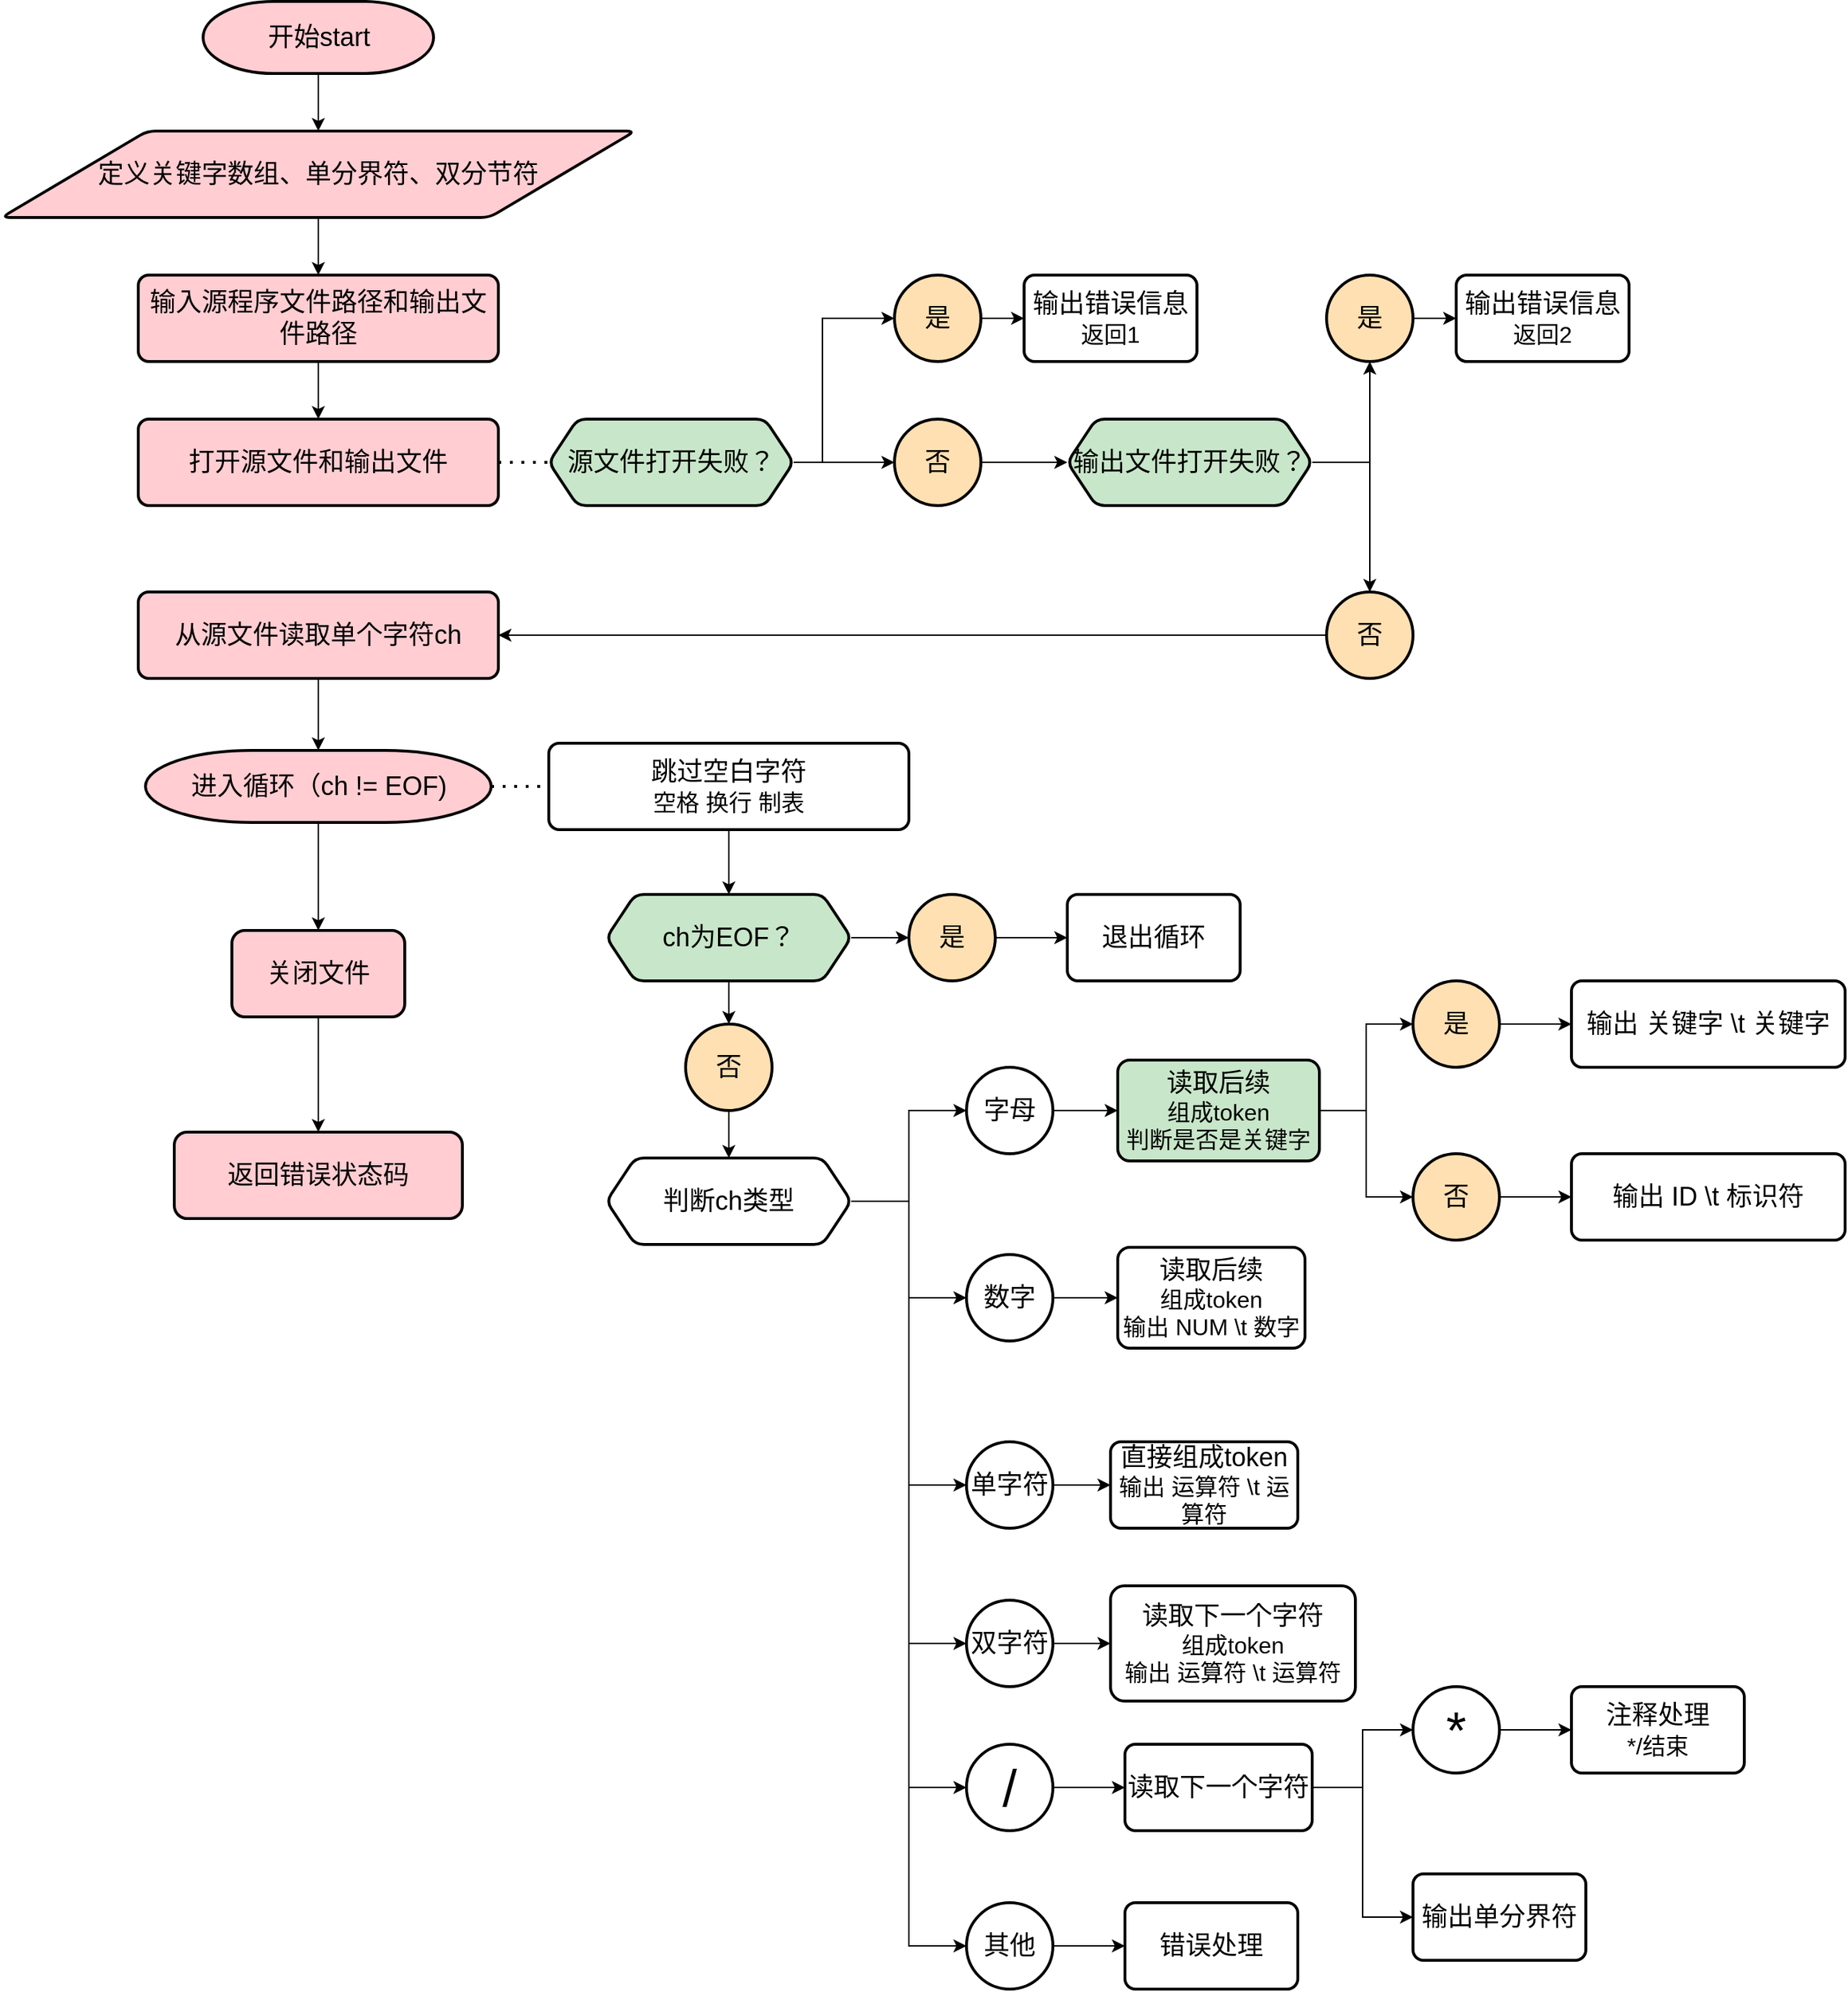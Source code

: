 <mxfile version="28.2.5">
  <diagram id="6a731a19-8d31-9384-78a2-239565b7b9f0" name="Page-1">
    <mxGraphModel dx="2672" dy="1518" grid="1" gridSize="10" guides="1" tooltips="1" connect="1" arrows="1" fold="1" page="1" pageScale="1" pageWidth="1169" pageHeight="827" background="none" math="0" shadow="0">
      <root>
        <mxCell id="0" />
        <mxCell id="1" parent="0" />
        <mxCell id="ECqiEvyCKfUZ2uqSirjC-56" value="" style="edgeStyle=orthogonalEdgeStyle;rounded=0;orthogonalLoop=1;jettySize=auto;html=1;" edge="1" parent="1" source="2" target="ECqiEvyCKfUZ2uqSirjC-55">
          <mxGeometry relative="1" as="geometry" />
        </mxCell>
        <mxCell id="2" value="&lt;font style=&quot;font-size: 18px;&quot;&gt;开始start&lt;/font&gt;" style="shape=mxgraph.flowchart.terminator;strokeWidth=2;gradientColor=none;gradientDirection=north;fontStyle=0;html=1;fillColor=#FFCDD2;" parent="1" vertex="1">
          <mxGeometry x="240" y="40" width="160" height="50" as="geometry" />
        </mxCell>
        <mxCell id="ECqiEvyCKfUZ2uqSirjC-58" value="" style="edgeStyle=orthogonalEdgeStyle;rounded=0;orthogonalLoop=1;jettySize=auto;html=1;" edge="1" parent="1" source="ECqiEvyCKfUZ2uqSirjC-55" target="ECqiEvyCKfUZ2uqSirjC-57">
          <mxGeometry relative="1" as="geometry" />
        </mxCell>
        <mxCell id="ECqiEvyCKfUZ2uqSirjC-55" value="&lt;font style=&quot;font-size: 18px;&quot;&gt;定义关键字数组、单分界符、双分节符&lt;/font&gt;" style="fillColor=#FFCDD2;shape=parallelogram;html=1;strokeWidth=2;perimeter=parallelogramPerimeter;whiteSpace=wrap;rounded=1;arcSize=12;size=0.23;" vertex="1" parent="1">
          <mxGeometry x="100" y="130" width="440" height="60" as="geometry" />
        </mxCell>
        <mxCell id="ECqiEvyCKfUZ2uqSirjC-62" value="" style="edgeStyle=orthogonalEdgeStyle;rounded=0;orthogonalLoop=1;jettySize=auto;html=1;" edge="1" parent="1" source="ECqiEvyCKfUZ2uqSirjC-57" target="ECqiEvyCKfUZ2uqSirjC-61">
          <mxGeometry relative="1" as="geometry" />
        </mxCell>
        <mxCell id="ECqiEvyCKfUZ2uqSirjC-57" value="&lt;font style=&quot;font-size: 18px;&quot;&gt;输入源程序文件路径和输出文件路径&lt;/font&gt;" style="fillColor=#FFCDD2;whiteSpace=wrap;html=1;strokeWidth=2;rounded=1;arcSize=12;" vertex="1" parent="1">
          <mxGeometry x="195" y="230" width="250" height="60" as="geometry" />
        </mxCell>
        <mxCell id="ECqiEvyCKfUZ2uqSirjC-61" value="&lt;font style=&quot;font-size: 18px;&quot;&gt;打开源文件和输出文件&lt;/font&gt;" style="fillColor=#FFCDD2;whiteSpace=wrap;html=1;strokeWidth=2;rounded=1;arcSize=12;" vertex="1" parent="1">
          <mxGeometry x="195" y="330" width="250" height="60" as="geometry" />
        </mxCell>
        <mxCell id="ECqiEvyCKfUZ2uqSirjC-68" value="" style="edgeStyle=orthogonalEdgeStyle;rounded=0;orthogonalLoop=1;jettySize=auto;html=1;" edge="1" parent="1" source="ECqiEvyCKfUZ2uqSirjC-63" target="ECqiEvyCKfUZ2uqSirjC-67">
          <mxGeometry relative="1" as="geometry">
            <Array as="points">
              <mxPoint x="670" y="360" />
              <mxPoint x="670" y="260" />
            </Array>
          </mxGeometry>
        </mxCell>
        <mxCell id="ECqiEvyCKfUZ2uqSirjC-70" value="" style="edgeStyle=orthogonalEdgeStyle;rounded=0;orthogonalLoop=1;jettySize=auto;html=1;" edge="1" parent="1" source="ECqiEvyCKfUZ2uqSirjC-63" target="ECqiEvyCKfUZ2uqSirjC-69">
          <mxGeometry relative="1" as="geometry" />
        </mxCell>
        <mxCell id="ECqiEvyCKfUZ2uqSirjC-63" value="&lt;font style=&quot;font-size: 18px;&quot;&gt;源文件打开失败？&lt;/font&gt;" style="fillColor=#C8E6C9;shape=hexagon;perimeter=hexagonPerimeter2;whiteSpace=wrap;html=1;fixedSize=1;strokeWidth=2;rounded=1;arcSize=12;" vertex="1" parent="1">
          <mxGeometry x="480" y="330" width="170" height="60" as="geometry" />
        </mxCell>
        <mxCell id="ECqiEvyCKfUZ2uqSirjC-76" value="" style="edgeStyle=orthogonalEdgeStyle;rounded=0;orthogonalLoop=1;jettySize=auto;html=1;" edge="1" parent="1" source="ECqiEvyCKfUZ2uqSirjC-65" target="ECqiEvyCKfUZ2uqSirjC-75">
          <mxGeometry relative="1" as="geometry" />
        </mxCell>
        <mxCell id="ECqiEvyCKfUZ2uqSirjC-81" value="" style="edgeStyle=orthogonalEdgeStyle;rounded=0;orthogonalLoop=1;jettySize=auto;html=1;" edge="1" parent="1" source="ECqiEvyCKfUZ2uqSirjC-65" target="ECqiEvyCKfUZ2uqSirjC-77">
          <mxGeometry relative="1" as="geometry" />
        </mxCell>
        <mxCell id="ECqiEvyCKfUZ2uqSirjC-65" value="&lt;font style=&quot;font-size: 18px;&quot;&gt;输出文件打开失败？&lt;/font&gt;" style="fillColor=#C8E6C9;shape=hexagon;perimeter=hexagonPerimeter2;whiteSpace=wrap;html=1;fixedSize=1;strokeWidth=2;rounded=1;arcSize=12;" vertex="1" parent="1">
          <mxGeometry x="840" y="330" width="170" height="60" as="geometry" />
        </mxCell>
        <mxCell id="ECqiEvyCKfUZ2uqSirjC-74" value="" style="edgeStyle=orthogonalEdgeStyle;rounded=0;orthogonalLoop=1;jettySize=auto;html=1;" edge="1" parent="1" source="ECqiEvyCKfUZ2uqSirjC-67" target="ECqiEvyCKfUZ2uqSirjC-73">
          <mxGeometry relative="1" as="geometry" />
        </mxCell>
        <mxCell id="ECqiEvyCKfUZ2uqSirjC-67" value="&lt;font style=&quot;font-size: 18px;&quot;&gt;是&lt;/font&gt;" style="ellipse;whiteSpace=wrap;html=1;strokeWidth=2;rounded=1;arcSize=12;fillColor=#FFE0B2;" vertex="1" parent="1">
          <mxGeometry x="720" y="230" width="60" height="60" as="geometry" />
        </mxCell>
        <mxCell id="ECqiEvyCKfUZ2uqSirjC-72" value="" style="edgeStyle=orthogonalEdgeStyle;rounded=0;orthogonalLoop=1;jettySize=auto;html=1;" edge="1" parent="1" source="ECqiEvyCKfUZ2uqSirjC-69" target="ECqiEvyCKfUZ2uqSirjC-65">
          <mxGeometry relative="1" as="geometry">
            <Array as="points">
              <mxPoint x="860" y="360" />
              <mxPoint x="860" y="360" />
            </Array>
          </mxGeometry>
        </mxCell>
        <mxCell id="ECqiEvyCKfUZ2uqSirjC-69" value="&lt;font style=&quot;font-size: 18px;&quot;&gt;否&lt;/font&gt;" style="ellipse;whiteSpace=wrap;html=1;strokeWidth=2;rounded=1;arcSize=12;fillColor=#FFE0B2;" vertex="1" parent="1">
          <mxGeometry x="720" y="330" width="60" height="60" as="geometry" />
        </mxCell>
        <mxCell id="ECqiEvyCKfUZ2uqSirjC-73" value="&lt;font style=&quot;font-size: 18px;&quot;&gt;输出错误信息&lt;/font&gt;&lt;div&gt;&lt;font size=&quot;3&quot;&gt;返回1&lt;/font&gt;&lt;/div&gt;" style="whiteSpace=wrap;html=1;strokeWidth=2;rounded=1;arcSize=12;" vertex="1" parent="1">
          <mxGeometry x="810" y="230" width="120" height="60" as="geometry" />
        </mxCell>
        <mxCell id="ECqiEvyCKfUZ2uqSirjC-80" value="" style="edgeStyle=orthogonalEdgeStyle;rounded=0;orthogonalLoop=1;jettySize=auto;html=1;" edge="1" parent="1" source="ECqiEvyCKfUZ2uqSirjC-75" target="ECqiEvyCKfUZ2uqSirjC-79">
          <mxGeometry relative="1" as="geometry" />
        </mxCell>
        <mxCell id="ECqiEvyCKfUZ2uqSirjC-75" value="&lt;font style=&quot;font-size: 18px;&quot;&gt;是&lt;/font&gt;" style="fillColor=#FFE0B2;ellipse;whiteSpace=wrap;html=1;strokeWidth=2;rounded=1;arcSize=12;" vertex="1" parent="1">
          <mxGeometry x="1020" y="230" width="60" height="60" as="geometry" />
        </mxCell>
        <mxCell id="ECqiEvyCKfUZ2uqSirjC-85" value="" style="edgeStyle=orthogonalEdgeStyle;rounded=0;orthogonalLoop=1;jettySize=auto;html=1;" edge="1" parent="1" source="ECqiEvyCKfUZ2uqSirjC-77" target="ECqiEvyCKfUZ2uqSirjC-84">
          <mxGeometry relative="1" as="geometry" />
        </mxCell>
        <mxCell id="ECqiEvyCKfUZ2uqSirjC-77" value="&lt;font style=&quot;font-size: 18px;&quot;&gt;否&lt;/font&gt;" style="fillColor=#FFE0B2;ellipse;whiteSpace=wrap;html=1;strokeWidth=2;rounded=1;arcSize=12;" vertex="1" parent="1">
          <mxGeometry x="1020" y="450" width="60" height="60" as="geometry" />
        </mxCell>
        <mxCell id="ECqiEvyCKfUZ2uqSirjC-79" value="&lt;font style=&quot;font-size: 18px;&quot;&gt;输出错误信息&lt;/font&gt;&lt;div&gt;&lt;font size=&quot;3&quot;&gt;返回2&lt;/font&gt;&lt;/div&gt;" style="whiteSpace=wrap;html=1;strokeWidth=2;rounded=1;arcSize=12;" vertex="1" parent="1">
          <mxGeometry x="1110" y="230" width="120" height="60" as="geometry" />
        </mxCell>
        <mxCell id="ECqiEvyCKfUZ2uqSirjC-89" value="" style="edgeStyle=orthogonalEdgeStyle;rounded=0;orthogonalLoop=1;jettySize=auto;html=1;" edge="1" parent="1" source="ECqiEvyCKfUZ2uqSirjC-84" target="ECqiEvyCKfUZ2uqSirjC-88">
          <mxGeometry relative="1" as="geometry" />
        </mxCell>
        <mxCell id="ECqiEvyCKfUZ2uqSirjC-84" value="&lt;font style=&quot;font-size: 18px;&quot;&gt;从源文件读取单个字符ch&lt;/font&gt;" style="fillColor=#FFCDD2;whiteSpace=wrap;html=1;strokeWidth=2;rounded=1;arcSize=12;" vertex="1" parent="1">
          <mxGeometry x="195" y="450" width="250" height="60" as="geometry" />
        </mxCell>
        <mxCell id="ECqiEvyCKfUZ2uqSirjC-157" value="" style="edgeStyle=orthogonalEdgeStyle;rounded=0;orthogonalLoop=1;jettySize=auto;html=1;" edge="1" parent="1" source="ECqiEvyCKfUZ2uqSirjC-88" target="ECqiEvyCKfUZ2uqSirjC-156">
          <mxGeometry relative="1" as="geometry" />
        </mxCell>
        <mxCell id="ECqiEvyCKfUZ2uqSirjC-88" value="&lt;font style=&quot;font-size: 18px;&quot;&gt;进入循环（ch != EOF)&lt;/font&gt;" style="fillColor=#FFCDD2;shape=mxgraph.flowchart.terminator;strokeWidth=2;gradientColor=none;gradientDirection=north;fontStyle=0;html=1;" vertex="1" parent="1">
          <mxGeometry x="200" y="560" width="240" height="50" as="geometry" />
        </mxCell>
        <mxCell id="ECqiEvyCKfUZ2uqSirjC-98" value="" style="edgeStyle=orthogonalEdgeStyle;rounded=0;orthogonalLoop=1;jettySize=auto;html=1;" edge="1" parent="1" source="ECqiEvyCKfUZ2uqSirjC-92" target="ECqiEvyCKfUZ2uqSirjC-97">
          <mxGeometry relative="1" as="geometry" />
        </mxCell>
        <mxCell id="ECqiEvyCKfUZ2uqSirjC-103" value="" style="edgeStyle=orthogonalEdgeStyle;rounded=0;orthogonalLoop=1;jettySize=auto;html=1;" edge="1" parent="1" source="ECqiEvyCKfUZ2uqSirjC-92" target="ECqiEvyCKfUZ2uqSirjC-102">
          <mxGeometry relative="1" as="geometry" />
        </mxCell>
        <mxCell id="ECqiEvyCKfUZ2uqSirjC-92" value="&lt;font style=&quot;font-size: 18px;&quot;&gt;ch为EOF？&lt;/font&gt;" style="fillColor=#C8E6C9;shape=hexagon;perimeter=hexagonPerimeter2;whiteSpace=wrap;html=1;fixedSize=1;strokeWidth=2;rounded=1;arcSize=12;" vertex="1" parent="1">
          <mxGeometry x="520" y="660" width="170" height="60" as="geometry" />
        </mxCell>
        <mxCell id="ECqiEvyCKfUZ2uqSirjC-96" value="" style="edgeStyle=orthogonalEdgeStyle;rounded=0;orthogonalLoop=1;jettySize=auto;html=1;" edge="1" parent="1" source="ECqiEvyCKfUZ2uqSirjC-94" target="ECqiEvyCKfUZ2uqSirjC-92">
          <mxGeometry relative="1" as="geometry" />
        </mxCell>
        <mxCell id="ECqiEvyCKfUZ2uqSirjC-94" value="&lt;font style=&quot;font-size: 18px;&quot;&gt;跳过空白字符&lt;/font&gt;&lt;div&gt;&lt;font size=&quot;3&quot;&gt;空格 换行 制表&lt;/font&gt;&lt;/div&gt;" style="whiteSpace=wrap;html=1;strokeWidth=2;rounded=1;arcSize=12;" vertex="1" parent="1">
          <mxGeometry x="480" y="555" width="250" height="60" as="geometry" />
        </mxCell>
        <mxCell id="ECqiEvyCKfUZ2uqSirjC-101" value="" style="edgeStyle=orthogonalEdgeStyle;rounded=0;orthogonalLoop=1;jettySize=auto;html=1;" edge="1" parent="1" source="ECqiEvyCKfUZ2uqSirjC-97" target="ECqiEvyCKfUZ2uqSirjC-99">
          <mxGeometry relative="1" as="geometry" />
        </mxCell>
        <mxCell id="ECqiEvyCKfUZ2uqSirjC-97" value="&lt;font style=&quot;font-size: 18px;&quot;&gt;是&lt;/font&gt;" style="fillColor=#FFE0B2;ellipse;whiteSpace=wrap;html=1;strokeWidth=2;rounded=1;arcSize=12;" vertex="1" parent="1">
          <mxGeometry x="730" y="660" width="60" height="60" as="geometry" />
        </mxCell>
        <mxCell id="ECqiEvyCKfUZ2uqSirjC-99" value="&lt;font style=&quot;font-size: 18px;&quot;&gt;退出循环&lt;/font&gt;" style="whiteSpace=wrap;html=1;strokeWidth=2;rounded=1;arcSize=12;" vertex="1" parent="1">
          <mxGeometry x="840" y="660" width="120" height="60" as="geometry" />
        </mxCell>
        <mxCell id="ECqiEvyCKfUZ2uqSirjC-105" value="" style="edgeStyle=orthogonalEdgeStyle;rounded=0;orthogonalLoop=1;jettySize=auto;html=1;" edge="1" parent="1" source="ECqiEvyCKfUZ2uqSirjC-102" target="ECqiEvyCKfUZ2uqSirjC-104">
          <mxGeometry relative="1" as="geometry" />
        </mxCell>
        <mxCell id="ECqiEvyCKfUZ2uqSirjC-102" value="&lt;font style=&quot;font-size: 18px;&quot;&gt;否&lt;/font&gt;" style="fillColor=#FFE0B2;ellipse;whiteSpace=wrap;html=1;strokeWidth=2;rounded=1;arcSize=12;" vertex="1" parent="1">
          <mxGeometry x="575" y="750" width="60" height="60" as="geometry" />
        </mxCell>
        <mxCell id="ECqiEvyCKfUZ2uqSirjC-111" value="" style="edgeStyle=orthogonalEdgeStyle;rounded=0;orthogonalLoop=1;jettySize=auto;html=1;" edge="1" parent="1" source="ECqiEvyCKfUZ2uqSirjC-104" target="ECqiEvyCKfUZ2uqSirjC-108">
          <mxGeometry relative="1" as="geometry">
            <Array as="points">
              <mxPoint x="730" y="873" />
              <mxPoint x="730" y="810" />
            </Array>
          </mxGeometry>
        </mxCell>
        <mxCell id="ECqiEvyCKfUZ2uqSirjC-123" style="edgeStyle=orthogonalEdgeStyle;rounded=0;orthogonalLoop=1;jettySize=auto;html=1;exitX=1;exitY=0.5;exitDx=0;exitDy=0;entryX=0;entryY=0.5;entryDx=0;entryDy=0;" edge="1" parent="1" source="ECqiEvyCKfUZ2uqSirjC-104" target="ECqiEvyCKfUZ2uqSirjC-121">
          <mxGeometry relative="1" as="geometry" />
        </mxCell>
        <mxCell id="ECqiEvyCKfUZ2uqSirjC-127" style="edgeStyle=orthogonalEdgeStyle;rounded=0;orthogonalLoop=1;jettySize=auto;html=1;exitX=1;exitY=0.5;exitDx=0;exitDy=0;entryX=0;entryY=0.5;entryDx=0;entryDy=0;" edge="1" parent="1" source="ECqiEvyCKfUZ2uqSirjC-104" target="ECqiEvyCKfUZ2uqSirjC-126">
          <mxGeometry relative="1" as="geometry" />
        </mxCell>
        <mxCell id="ECqiEvyCKfUZ2uqSirjC-133" style="edgeStyle=orthogonalEdgeStyle;rounded=0;orthogonalLoop=1;jettySize=auto;html=1;exitX=1;exitY=0.5;exitDx=0;exitDy=0;entryX=0;entryY=0.5;entryDx=0;entryDy=0;" edge="1" parent="1" source="ECqiEvyCKfUZ2uqSirjC-104" target="ECqiEvyCKfUZ2uqSirjC-131">
          <mxGeometry relative="1" as="geometry" />
        </mxCell>
        <mxCell id="ECqiEvyCKfUZ2uqSirjC-137" style="edgeStyle=orthogonalEdgeStyle;rounded=0;orthogonalLoop=1;jettySize=auto;html=1;exitX=1;exitY=0.5;exitDx=0;exitDy=0;entryX=0;entryY=0.5;entryDx=0;entryDy=0;" edge="1" parent="1" source="ECqiEvyCKfUZ2uqSirjC-104" target="ECqiEvyCKfUZ2uqSirjC-135">
          <mxGeometry relative="1" as="geometry" />
        </mxCell>
        <mxCell id="ECqiEvyCKfUZ2uqSirjC-150" style="edgeStyle=orthogonalEdgeStyle;rounded=0;orthogonalLoop=1;jettySize=auto;html=1;exitX=1;exitY=0.5;exitDx=0;exitDy=0;entryX=0;entryY=0.5;entryDx=0;entryDy=0;" edge="1" parent="1" source="ECqiEvyCKfUZ2uqSirjC-104" target="ECqiEvyCKfUZ2uqSirjC-149">
          <mxGeometry relative="1" as="geometry" />
        </mxCell>
        <mxCell id="ECqiEvyCKfUZ2uqSirjC-104" value="&lt;font style=&quot;font-size: 18px;&quot;&gt;判断ch类型&lt;/font&gt;" style="shape=hexagon;perimeter=hexagonPerimeter2;whiteSpace=wrap;html=1;fixedSize=1;strokeWidth=2;rounded=1;arcSize=12;" vertex="1" parent="1">
          <mxGeometry x="520" y="843" width="170" height="60" as="geometry" />
        </mxCell>
        <mxCell id="ECqiEvyCKfUZ2uqSirjC-113" value="" style="edgeStyle=orthogonalEdgeStyle;rounded=0;orthogonalLoop=1;jettySize=auto;html=1;" edge="1" parent="1" source="ECqiEvyCKfUZ2uqSirjC-108" target="ECqiEvyCKfUZ2uqSirjC-112">
          <mxGeometry relative="1" as="geometry" />
        </mxCell>
        <mxCell id="ECqiEvyCKfUZ2uqSirjC-108" value="&lt;font style=&quot;font-size: 18px;&quot;&gt;字母&lt;/font&gt;" style="ellipse;whiteSpace=wrap;html=1;strokeWidth=2;rounded=1;arcSize=12;" vertex="1" parent="1">
          <mxGeometry x="770" y="780" width="60" height="60" as="geometry" />
        </mxCell>
        <mxCell id="ECqiEvyCKfUZ2uqSirjC-120" value="" style="edgeStyle=orthogonalEdgeStyle;rounded=0;orthogonalLoop=1;jettySize=auto;html=1;" edge="1" parent="1" source="ECqiEvyCKfUZ2uqSirjC-109" target="ECqiEvyCKfUZ2uqSirjC-119">
          <mxGeometry relative="1" as="geometry" />
        </mxCell>
        <mxCell id="ECqiEvyCKfUZ2uqSirjC-109" value="&lt;font style=&quot;font-size: 18px;&quot;&gt;是&lt;/font&gt;" style="fillColor=#FFE0B2;ellipse;whiteSpace=wrap;html=1;strokeWidth=2;rounded=1;arcSize=12;" vertex="1" parent="1">
          <mxGeometry x="1080" y="720" width="60" height="60" as="geometry" />
        </mxCell>
        <mxCell id="ECqiEvyCKfUZ2uqSirjC-118" value="" style="edgeStyle=orthogonalEdgeStyle;rounded=0;orthogonalLoop=1;jettySize=auto;html=1;" edge="1" parent="1" source="ECqiEvyCKfUZ2uqSirjC-110" target="ECqiEvyCKfUZ2uqSirjC-117">
          <mxGeometry relative="1" as="geometry" />
        </mxCell>
        <mxCell id="ECqiEvyCKfUZ2uqSirjC-110" value="&lt;font style=&quot;font-size: 18px;&quot;&gt;否&lt;/font&gt;" style="fillColor=#FFE0B2;ellipse;whiteSpace=wrap;html=1;strokeWidth=2;rounded=1;arcSize=12;" vertex="1" parent="1">
          <mxGeometry x="1080" y="840" width="60" height="60" as="geometry" />
        </mxCell>
        <mxCell id="ECqiEvyCKfUZ2uqSirjC-115" style="edgeStyle=orthogonalEdgeStyle;rounded=0;orthogonalLoop=1;jettySize=auto;html=1;" edge="1" parent="1" source="ECqiEvyCKfUZ2uqSirjC-112" target="ECqiEvyCKfUZ2uqSirjC-109">
          <mxGeometry relative="1" as="geometry" />
        </mxCell>
        <mxCell id="ECqiEvyCKfUZ2uqSirjC-116" style="edgeStyle=orthogonalEdgeStyle;rounded=0;orthogonalLoop=1;jettySize=auto;html=1;" edge="1" parent="1" source="ECqiEvyCKfUZ2uqSirjC-112" target="ECqiEvyCKfUZ2uqSirjC-110">
          <mxGeometry relative="1" as="geometry" />
        </mxCell>
        <mxCell id="ECqiEvyCKfUZ2uqSirjC-112" value="&lt;font style=&quot;font-size: 18px;&quot;&gt;读取后续&lt;/font&gt;&lt;div&gt;&lt;font size=&quot;3&quot;&gt;组成token&lt;/font&gt;&lt;/div&gt;&lt;div&gt;&lt;font size=&quot;3&quot;&gt;判断是否是关键字&lt;/font&gt;&lt;/div&gt;" style="fillColor=#C8E6C9;whiteSpace=wrap;html=1;strokeWidth=2;rounded=1;arcSize=12;" vertex="1" parent="1">
          <mxGeometry x="875" y="775" width="140" height="70" as="geometry" />
        </mxCell>
        <mxCell id="ECqiEvyCKfUZ2uqSirjC-117" value="&lt;font style=&quot;font-size: 18px;&quot;&gt;输出 ID \t 标识符&lt;/font&gt;" style="whiteSpace=wrap;html=1;strokeWidth=2;rounded=1;arcSize=12;" vertex="1" parent="1">
          <mxGeometry x="1190" y="840" width="190" height="60" as="geometry" />
        </mxCell>
        <mxCell id="ECqiEvyCKfUZ2uqSirjC-119" value="&lt;font style=&quot;font-size: 18px;&quot;&gt;输出 关键字 \t 关键字&lt;/font&gt;" style="whiteSpace=wrap;html=1;strokeWidth=2;rounded=1;arcSize=12;" vertex="1" parent="1">
          <mxGeometry x="1190" y="720" width="190" height="60" as="geometry" />
        </mxCell>
        <mxCell id="ECqiEvyCKfUZ2uqSirjC-125" value="" style="edgeStyle=orthogonalEdgeStyle;rounded=0;orthogonalLoop=1;jettySize=auto;html=1;" edge="1" parent="1" source="ECqiEvyCKfUZ2uqSirjC-121" target="ECqiEvyCKfUZ2uqSirjC-124">
          <mxGeometry relative="1" as="geometry" />
        </mxCell>
        <mxCell id="ECqiEvyCKfUZ2uqSirjC-121" value="&lt;font style=&quot;font-size: 18px;&quot;&gt;数字&lt;/font&gt;" style="ellipse;whiteSpace=wrap;html=1;strokeWidth=2;rounded=1;arcSize=12;" vertex="1" parent="1">
          <mxGeometry x="770" y="910" width="60" height="60" as="geometry" />
        </mxCell>
        <mxCell id="ECqiEvyCKfUZ2uqSirjC-124" value="&lt;font style=&quot;font-size: 18px;&quot;&gt;读取后续&lt;/font&gt;&lt;div&gt;&lt;font size=&quot;3&quot;&gt;组成token&lt;br&gt;&lt;/font&gt;&lt;div&gt;&lt;font size=&quot;3&quot;&gt;输出 NUM \t 数字&lt;/font&gt;&lt;/div&gt;&lt;/div&gt;" style="whiteSpace=wrap;html=1;strokeWidth=2;rounded=1;arcSize=12;" vertex="1" parent="1">
          <mxGeometry x="875" y="905" width="130" height="70" as="geometry" />
        </mxCell>
        <mxCell id="ECqiEvyCKfUZ2uqSirjC-129" value="" style="edgeStyle=orthogonalEdgeStyle;rounded=0;orthogonalLoop=1;jettySize=auto;html=1;" edge="1" parent="1" source="ECqiEvyCKfUZ2uqSirjC-126" target="ECqiEvyCKfUZ2uqSirjC-128">
          <mxGeometry relative="1" as="geometry" />
        </mxCell>
        <mxCell id="ECqiEvyCKfUZ2uqSirjC-126" value="&lt;font style=&quot;font-size: 18px;&quot;&gt;单字符&lt;/font&gt;" style="ellipse;whiteSpace=wrap;html=1;strokeWidth=2;rounded=1;arcSize=12;" vertex="1" parent="1">
          <mxGeometry x="770" y="1040" width="60" height="60" as="geometry" />
        </mxCell>
        <mxCell id="ECqiEvyCKfUZ2uqSirjC-128" value="&lt;font style=&quot;font-size: 18px;&quot;&gt;直接组成token&lt;/font&gt;&lt;div&gt;&lt;font size=&quot;3&quot;&gt;输出 运算符 \t 运算符&lt;/font&gt;&lt;/div&gt;" style="whiteSpace=wrap;html=1;strokeWidth=2;rounded=1;arcSize=12;" vertex="1" parent="1">
          <mxGeometry x="870" y="1040" width="130" height="60" as="geometry" />
        </mxCell>
        <mxCell id="ECqiEvyCKfUZ2uqSirjC-130" value="" style="edgeStyle=orthogonalEdgeStyle;rounded=0;orthogonalLoop=1;jettySize=auto;html=1;" edge="1" parent="1" source="ECqiEvyCKfUZ2uqSirjC-131" target="ECqiEvyCKfUZ2uqSirjC-132">
          <mxGeometry relative="1" as="geometry" />
        </mxCell>
        <mxCell id="ECqiEvyCKfUZ2uqSirjC-131" value="&lt;font style=&quot;font-size: 18px;&quot;&gt;双字符&lt;/font&gt;" style="ellipse;whiteSpace=wrap;html=1;strokeWidth=2;rounded=1;arcSize=12;" vertex="1" parent="1">
          <mxGeometry x="770" y="1150" width="60" height="60" as="geometry" />
        </mxCell>
        <mxCell id="ECqiEvyCKfUZ2uqSirjC-132" value="&lt;font style=&quot;font-size: 18px;&quot;&gt;读取下一个字符&lt;/font&gt;&lt;div&gt;&lt;font size=&quot;3&quot;&gt;组成token&lt;/font&gt;&lt;div&gt;&lt;font size=&quot;3&quot;&gt;输出 运算符 \t 运算符&lt;/font&gt;&lt;/div&gt;&lt;/div&gt;" style="whiteSpace=wrap;html=1;strokeWidth=2;rounded=1;arcSize=12;" vertex="1" parent="1">
          <mxGeometry x="870" y="1140" width="170" height="80" as="geometry" />
        </mxCell>
        <mxCell id="ECqiEvyCKfUZ2uqSirjC-134" value="" style="edgeStyle=orthogonalEdgeStyle;rounded=0;orthogonalLoop=1;jettySize=auto;html=1;" edge="1" parent="1" source="ECqiEvyCKfUZ2uqSirjC-135" target="ECqiEvyCKfUZ2uqSirjC-136">
          <mxGeometry relative="1" as="geometry" />
        </mxCell>
        <mxCell id="ECqiEvyCKfUZ2uqSirjC-135" value="&lt;font style=&quot;font-size: 36px;&quot;&gt;/&lt;/font&gt;" style="ellipse;whiteSpace=wrap;html=1;strokeWidth=2;rounded=1;arcSize=12;" vertex="1" parent="1">
          <mxGeometry x="770" y="1250" width="60" height="60" as="geometry" />
        </mxCell>
        <mxCell id="ECqiEvyCKfUZ2uqSirjC-141" style="edgeStyle=orthogonalEdgeStyle;rounded=0;orthogonalLoop=1;jettySize=auto;html=1;exitX=1;exitY=0.5;exitDx=0;exitDy=0;entryX=0;entryY=0.5;entryDx=0;entryDy=0;" edge="1" parent="1" source="ECqiEvyCKfUZ2uqSirjC-136" target="ECqiEvyCKfUZ2uqSirjC-140">
          <mxGeometry relative="1" as="geometry" />
        </mxCell>
        <mxCell id="ECqiEvyCKfUZ2uqSirjC-148" style="edgeStyle=orthogonalEdgeStyle;rounded=0;orthogonalLoop=1;jettySize=auto;html=1;exitX=1;exitY=0.5;exitDx=0;exitDy=0;entryX=0;entryY=0.5;entryDx=0;entryDy=0;" edge="1" parent="1" source="ECqiEvyCKfUZ2uqSirjC-136" target="ECqiEvyCKfUZ2uqSirjC-146">
          <mxGeometry relative="1" as="geometry" />
        </mxCell>
        <mxCell id="ECqiEvyCKfUZ2uqSirjC-136" value="&lt;font style=&quot;font-size: 18px;&quot;&gt;读取下一个字符&lt;/font&gt;" style="whiteSpace=wrap;html=1;strokeWidth=2;rounded=1;arcSize=12;" vertex="1" parent="1">
          <mxGeometry x="880" y="1250" width="130" height="60" as="geometry" />
        </mxCell>
        <mxCell id="ECqiEvyCKfUZ2uqSirjC-143" value="" style="edgeStyle=orthogonalEdgeStyle;rounded=0;orthogonalLoop=1;jettySize=auto;html=1;" edge="1" parent="1" source="ECqiEvyCKfUZ2uqSirjC-140" target="ECqiEvyCKfUZ2uqSirjC-142">
          <mxGeometry relative="1" as="geometry" />
        </mxCell>
        <mxCell id="ECqiEvyCKfUZ2uqSirjC-140" value="&lt;font style=&quot;font-size: 36px;&quot;&gt;*&lt;/font&gt;" style="ellipse;whiteSpace=wrap;html=1;strokeWidth=2;rounded=1;arcSize=12;align=center;" vertex="1" parent="1">
          <mxGeometry x="1080" y="1210" width="60" height="60" as="geometry" />
        </mxCell>
        <mxCell id="ECqiEvyCKfUZ2uqSirjC-142" value="&lt;font style=&quot;font-size: 18px;&quot;&gt;注释处理&lt;/font&gt;&lt;div&gt;&lt;font size=&quot;3&quot;&gt;&lt;font style=&quot;&quot;&gt;*/&lt;/font&gt;结束&lt;/font&gt;&lt;/div&gt;" style="whiteSpace=wrap;html=1;strokeWidth=2;rounded=1;arcSize=12;" vertex="1" parent="1">
          <mxGeometry x="1190" y="1210" width="120" height="60" as="geometry" />
        </mxCell>
        <mxCell id="ECqiEvyCKfUZ2uqSirjC-146" value="&lt;font style=&quot;font-size: 18px;&quot;&gt;输出单分界符&lt;/font&gt;" style="whiteSpace=wrap;html=1;strokeWidth=2;rounded=1;arcSize=12;" vertex="1" parent="1">
          <mxGeometry x="1080" y="1340" width="120" height="60" as="geometry" />
        </mxCell>
        <mxCell id="ECqiEvyCKfUZ2uqSirjC-152" value="" style="edgeStyle=orthogonalEdgeStyle;rounded=0;orthogonalLoop=1;jettySize=auto;html=1;" edge="1" parent="1" source="ECqiEvyCKfUZ2uqSirjC-149" target="ECqiEvyCKfUZ2uqSirjC-151">
          <mxGeometry relative="1" as="geometry" />
        </mxCell>
        <mxCell id="ECqiEvyCKfUZ2uqSirjC-149" value="&lt;font style=&quot;font-size: 18px;&quot;&gt;其他&lt;/font&gt;" style="ellipse;whiteSpace=wrap;html=1;strokeWidth=2;rounded=1;arcSize=12;" vertex="1" parent="1">
          <mxGeometry x="770" y="1360" width="60" height="60" as="geometry" />
        </mxCell>
        <mxCell id="ECqiEvyCKfUZ2uqSirjC-151" value="&lt;font style=&quot;font-size: 18px;&quot;&gt;错误处理&lt;/font&gt;" style="whiteSpace=wrap;html=1;strokeWidth=2;rounded=1;arcSize=12;" vertex="1" parent="1">
          <mxGeometry x="880" y="1360" width="120" height="60" as="geometry" />
        </mxCell>
        <mxCell id="ECqiEvyCKfUZ2uqSirjC-154" value="" style="endArrow=none;dashed=1;html=1;dashPattern=1 3;strokeWidth=2;rounded=0;exitX=1;exitY=0.5;exitDx=0;exitDy=0;exitPerimeter=0;entryX=0;entryY=0.5;entryDx=0;entryDy=0;" edge="1" parent="1" source="ECqiEvyCKfUZ2uqSirjC-88" target="ECqiEvyCKfUZ2uqSirjC-94">
          <mxGeometry width="50" height="50" relative="1" as="geometry">
            <mxPoint x="400" y="720" as="sourcePoint" />
            <mxPoint x="450" y="670" as="targetPoint" />
          </mxGeometry>
        </mxCell>
        <mxCell id="ECqiEvyCKfUZ2uqSirjC-155" value="" style="endArrow=none;dashed=1;html=1;dashPattern=1 3;strokeWidth=2;rounded=0;entryX=0;entryY=0.5;entryDx=0;entryDy=0;exitX=1;exitY=0.5;exitDx=0;exitDy=0;" edge="1" parent="1" source="ECqiEvyCKfUZ2uqSirjC-61" target="ECqiEvyCKfUZ2uqSirjC-63">
          <mxGeometry width="50" height="50" relative="1" as="geometry">
            <mxPoint x="370" y="680" as="sourcePoint" />
            <mxPoint x="420" y="630" as="targetPoint" />
          </mxGeometry>
        </mxCell>
        <mxCell id="ECqiEvyCKfUZ2uqSirjC-159" value="" style="edgeStyle=orthogonalEdgeStyle;rounded=0;orthogonalLoop=1;jettySize=auto;html=1;" edge="1" parent="1" source="ECqiEvyCKfUZ2uqSirjC-156" target="ECqiEvyCKfUZ2uqSirjC-158">
          <mxGeometry relative="1" as="geometry" />
        </mxCell>
        <mxCell id="ECqiEvyCKfUZ2uqSirjC-156" value="&lt;font style=&quot;font-size: 18px;&quot;&gt;关闭文件&lt;/font&gt;" style="fillColor=#FFCDD2;rounded=1;whiteSpace=wrap;html=1;strokeWidth=2;gradientColor=none;gradientDirection=north;fontStyle=0;" vertex="1" parent="1">
          <mxGeometry x="260" y="685" width="120" height="60" as="geometry" />
        </mxCell>
        <mxCell id="ECqiEvyCKfUZ2uqSirjC-158" value="&lt;font style=&quot;font-size: 18px;&quot;&gt;返回错误状态码&lt;/font&gt;" style="fillColor=#FFCDD2;whiteSpace=wrap;html=1;rounded=1;strokeWidth=2;gradientColor=none;gradientDirection=north;fontStyle=0;" vertex="1" parent="1">
          <mxGeometry x="220" y="825" width="200" height="60" as="geometry" />
        </mxCell>
      </root>
    </mxGraphModel>
  </diagram>
</mxfile>
